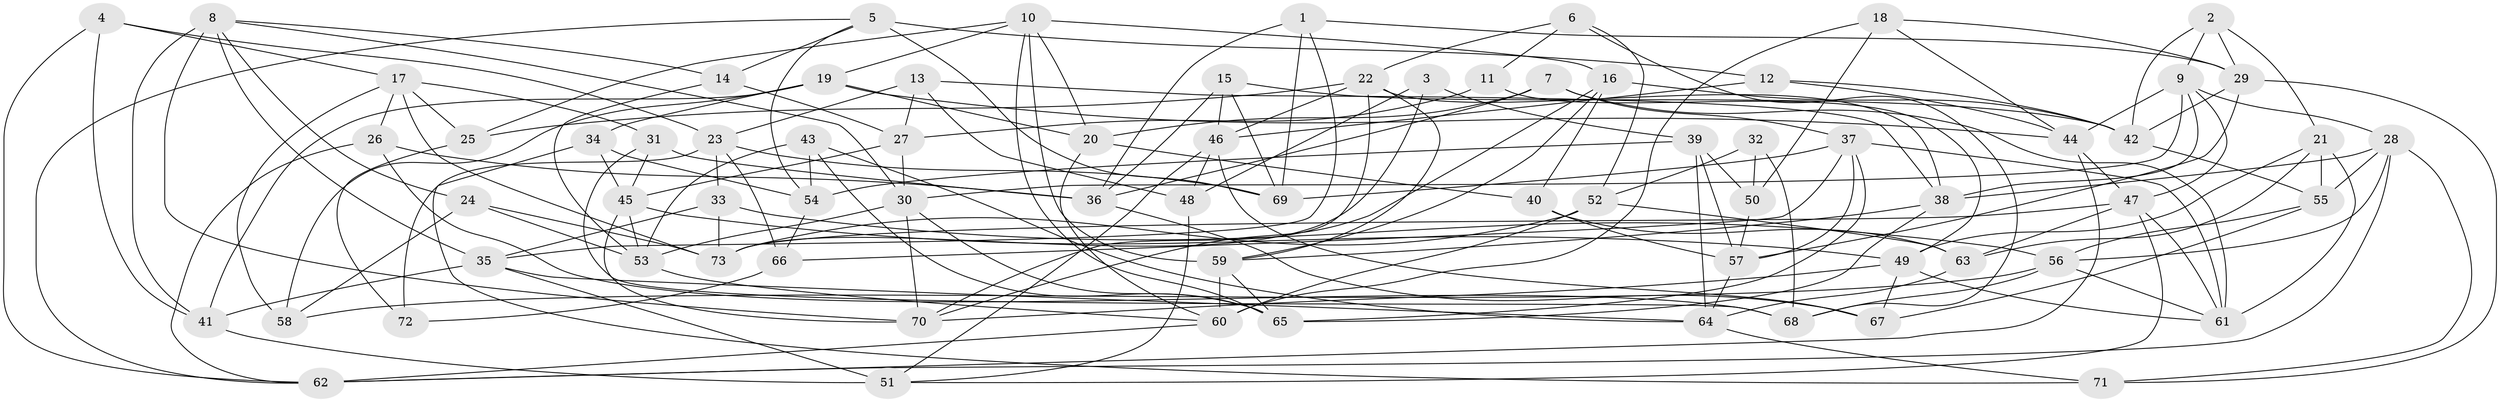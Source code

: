 // original degree distribution, {4: 1.0}
// Generated by graph-tools (version 1.1) at 2025/38/03/04/25 23:38:18]
// undirected, 73 vertices, 182 edges
graph export_dot {
  node [color=gray90,style=filled];
  1;
  2;
  3;
  4;
  5;
  6;
  7;
  8;
  9;
  10;
  11;
  12;
  13;
  14;
  15;
  16;
  17;
  18;
  19;
  20;
  21;
  22;
  23;
  24;
  25;
  26;
  27;
  28;
  29;
  30;
  31;
  32;
  33;
  34;
  35;
  36;
  37;
  38;
  39;
  40;
  41;
  42;
  43;
  44;
  45;
  46;
  47;
  48;
  49;
  50;
  51;
  52;
  53;
  54;
  55;
  56;
  57;
  58;
  59;
  60;
  61;
  62;
  63;
  64;
  65;
  66;
  67;
  68;
  69;
  70;
  71;
  72;
  73;
  1 -- 29 [weight=1.0];
  1 -- 35 [weight=1.0];
  1 -- 36 [weight=1.0];
  1 -- 69 [weight=1.0];
  2 -- 9 [weight=1.0];
  2 -- 21 [weight=1.0];
  2 -- 29 [weight=1.0];
  2 -- 42 [weight=1.0];
  3 -- 39 [weight=2.0];
  3 -- 48 [weight=1.0];
  3 -- 73 [weight=1.0];
  4 -- 17 [weight=1.0];
  4 -- 23 [weight=1.0];
  4 -- 41 [weight=1.0];
  4 -- 62 [weight=1.0];
  5 -- 12 [weight=1.0];
  5 -- 14 [weight=1.0];
  5 -- 54 [weight=1.0];
  5 -- 62 [weight=1.0];
  5 -- 69 [weight=2.0];
  6 -- 11 [weight=1.0];
  6 -- 22 [weight=1.0];
  6 -- 52 [weight=1.0];
  6 -- 68 [weight=1.0];
  7 -- 20 [weight=1.0];
  7 -- 36 [weight=1.0];
  7 -- 37 [weight=1.0];
  7 -- 61 [weight=1.0];
  8 -- 14 [weight=1.0];
  8 -- 24 [weight=1.0];
  8 -- 30 [weight=1.0];
  8 -- 35 [weight=1.0];
  8 -- 41 [weight=1.0];
  8 -- 70 [weight=1.0];
  9 -- 28 [weight=1.0];
  9 -- 30 [weight=1.0];
  9 -- 38 [weight=1.0];
  9 -- 44 [weight=1.0];
  9 -- 47 [weight=1.0];
  10 -- 16 [weight=1.0];
  10 -- 19 [weight=1.0];
  10 -- 20 [weight=1.0];
  10 -- 25 [weight=1.0];
  10 -- 59 [weight=1.0];
  10 -- 65 [weight=1.0];
  11 -- 27 [weight=2.0];
  11 -- 49 [weight=1.0];
  12 -- 42 [weight=1.0];
  12 -- 44 [weight=1.0];
  12 -- 46 [weight=1.0];
  13 -- 23 [weight=1.0];
  13 -- 27 [weight=1.0];
  13 -- 38 [weight=1.0];
  13 -- 48 [weight=1.0];
  14 -- 27 [weight=1.0];
  14 -- 53 [weight=1.0];
  15 -- 36 [weight=1.0];
  15 -- 42 [weight=1.0];
  15 -- 46 [weight=1.0];
  15 -- 69 [weight=1.0];
  16 -- 40 [weight=2.0];
  16 -- 42 [weight=1.0];
  16 -- 59 [weight=1.0];
  16 -- 70 [weight=1.0];
  17 -- 25 [weight=1.0];
  17 -- 26 [weight=1.0];
  17 -- 31 [weight=1.0];
  17 -- 58 [weight=1.0];
  17 -- 73 [weight=1.0];
  18 -- 29 [weight=1.0];
  18 -- 44 [weight=1.0];
  18 -- 50 [weight=1.0];
  18 -- 60 [weight=1.0];
  19 -- 20 [weight=1.0];
  19 -- 34 [weight=1.0];
  19 -- 41 [weight=1.0];
  19 -- 44 [weight=1.0];
  19 -- 58 [weight=1.0];
  20 -- 40 [weight=2.0];
  20 -- 60 [weight=1.0];
  21 -- 49 [weight=1.0];
  21 -- 55 [weight=2.0];
  21 -- 61 [weight=1.0];
  21 -- 63 [weight=1.0];
  22 -- 25 [weight=1.0];
  22 -- 38 [weight=1.0];
  22 -- 46 [weight=1.0];
  22 -- 59 [weight=1.0];
  22 -- 70 [weight=1.0];
  23 -- 33 [weight=1.0];
  23 -- 66 [weight=1.0];
  23 -- 69 [weight=1.0];
  23 -- 72 [weight=1.0];
  24 -- 53 [weight=1.0];
  24 -- 58 [weight=1.0];
  24 -- 73 [weight=1.0];
  25 -- 72 [weight=1.0];
  26 -- 36 [weight=1.0];
  26 -- 62 [weight=1.0];
  26 -- 68 [weight=1.0];
  27 -- 30 [weight=1.0];
  27 -- 45 [weight=1.0];
  28 -- 38 [weight=1.0];
  28 -- 55 [weight=1.0];
  28 -- 56 [weight=1.0];
  28 -- 62 [weight=1.0];
  28 -- 71 [weight=1.0];
  29 -- 42 [weight=1.0];
  29 -- 57 [weight=1.0];
  29 -- 71 [weight=1.0];
  30 -- 53 [weight=1.0];
  30 -- 65 [weight=1.0];
  30 -- 70 [weight=1.0];
  31 -- 36 [weight=1.0];
  31 -- 45 [weight=1.0];
  31 -- 68 [weight=1.0];
  32 -- 50 [weight=1.0];
  32 -- 52 [weight=1.0];
  32 -- 68 [weight=2.0];
  33 -- 35 [weight=1.0];
  33 -- 56 [weight=1.0];
  33 -- 73 [weight=1.0];
  34 -- 45 [weight=1.0];
  34 -- 54 [weight=1.0];
  34 -- 71 [weight=1.0];
  35 -- 41 [weight=1.0];
  35 -- 51 [weight=1.0];
  35 -- 64 [weight=1.0];
  36 -- 67 [weight=1.0];
  37 -- 57 [weight=1.0];
  37 -- 61 [weight=1.0];
  37 -- 65 [weight=1.0];
  37 -- 66 [weight=1.0];
  37 -- 69 [weight=1.0];
  38 -- 59 [weight=1.0];
  38 -- 65 [weight=1.0];
  39 -- 50 [weight=1.0];
  39 -- 54 [weight=1.0];
  39 -- 57 [weight=1.0];
  39 -- 64 [weight=1.0];
  40 -- 57 [weight=1.0];
  40 -- 63 [weight=1.0];
  41 -- 51 [weight=2.0];
  42 -- 55 [weight=1.0];
  43 -- 53 [weight=1.0];
  43 -- 54 [weight=1.0];
  43 -- 64 [weight=1.0];
  43 -- 65 [weight=1.0];
  44 -- 47 [weight=1.0];
  44 -- 62 [weight=1.0];
  45 -- 49 [weight=1.0];
  45 -- 53 [weight=1.0];
  45 -- 70 [weight=1.0];
  46 -- 48 [weight=1.0];
  46 -- 51 [weight=1.0];
  46 -- 67 [weight=1.0];
  47 -- 51 [weight=1.0];
  47 -- 61 [weight=1.0];
  47 -- 63 [weight=1.0];
  47 -- 73 [weight=1.0];
  48 -- 51 [weight=1.0];
  49 -- 61 [weight=1.0];
  49 -- 67 [weight=1.0];
  49 -- 70 [weight=1.0];
  50 -- 57 [weight=1.0];
  52 -- 60 [weight=1.0];
  52 -- 63 [weight=2.0];
  52 -- 73 [weight=1.0];
  53 -- 60 [weight=1.0];
  54 -- 66 [weight=2.0];
  55 -- 56 [weight=1.0];
  55 -- 67 [weight=1.0];
  56 -- 58 [weight=1.0];
  56 -- 61 [weight=1.0];
  56 -- 68 [weight=1.0];
  57 -- 64 [weight=1.0];
  59 -- 60 [weight=1.0];
  59 -- 65 [weight=1.0];
  60 -- 62 [weight=1.0];
  63 -- 64 [weight=1.0];
  64 -- 71 [weight=1.0];
  66 -- 72 [weight=2.0];
}
